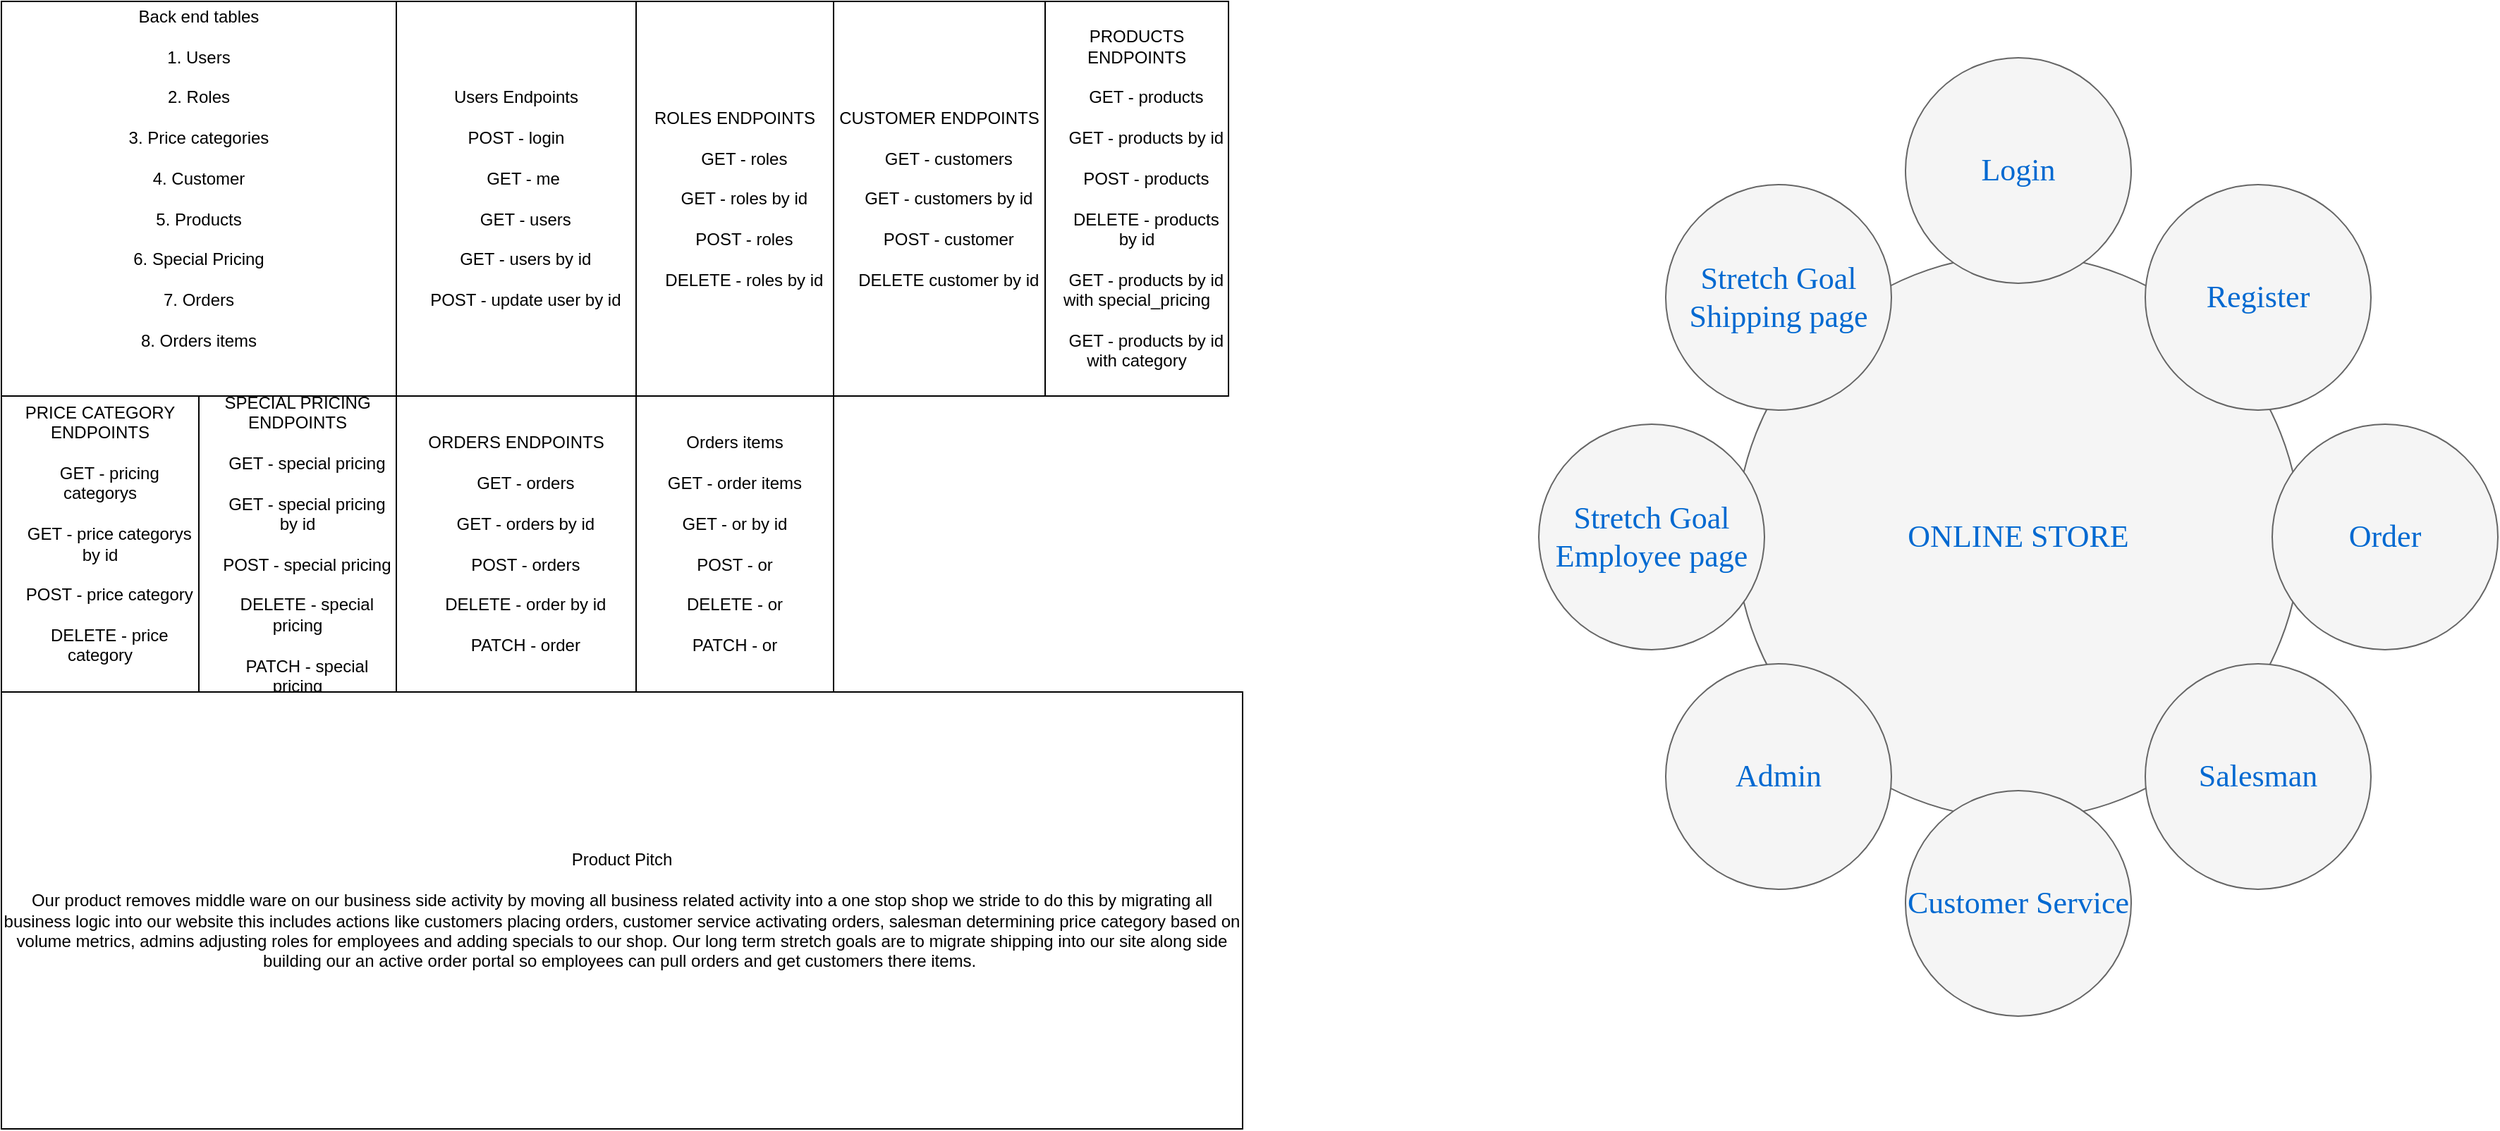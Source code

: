 <mxfile version="28.2.5">
  <diagram name="Page-1" id="dd472eb7-4b8b-5cd9-a60b-b15522922e76">
    <mxGraphModel dx="3510" dy="919" grid="1" gridSize="10" guides="1" tooltips="1" connect="1" arrows="1" fold="1" page="1" pageScale="1" pageWidth="1100" pageHeight="850" background="none" math="0" shadow="0">
      <root>
        <mxCell id="0" />
        <mxCell id="1" parent="0" />
        <mxCell id="374e34682ed331ee-1" value="ONLINE STORE" style="ellipse;whiteSpace=wrap;html=1;rounded=0;shadow=0;dashed=0;comic=0;fontFamily=Verdana;fontSize=22;fontColor=#0069D1;fillColor=#f5f5f5;strokeColor=#666666;" parent="1" vertex="1">
          <mxGeometry x="330" y="180" width="400" height="400" as="geometry" />
        </mxCell>
        <mxCell id="45236fa5f4b8e91a-1" value="Login" style="ellipse;whiteSpace=wrap;html=1;rounded=0;shadow=0;dashed=0;comic=0;fontFamily=Verdana;fontSize=22;fontColor=#0069D1;fillColor=#f5f5f5;strokeColor=#666666;" parent="1" vertex="1">
          <mxGeometry x="450" y="40" width="160" height="160" as="geometry" />
        </mxCell>
        <mxCell id="45236fa5f4b8e91a-2" value="Customer Service" style="ellipse;whiteSpace=wrap;html=1;rounded=0;shadow=0;dashed=0;comic=0;fontFamily=Verdana;fontSize=22;fontColor=#0069D1;fillColor=#f5f5f5;strokeColor=#666666;" parent="1" vertex="1">
          <mxGeometry x="450" y="560" width="160" height="160" as="geometry" />
        </mxCell>
        <mxCell id="45236fa5f4b8e91a-3" value="Order" style="ellipse;whiteSpace=wrap;html=1;rounded=0;shadow=0;dashed=0;comic=0;fontFamily=Verdana;fontSize=22;fontColor=#0069D1;fillColor=#f5f5f5;strokeColor=#666666;" parent="1" vertex="1">
          <mxGeometry x="710" y="300" width="160" height="160" as="geometry" />
        </mxCell>
        <mxCell id="45236fa5f4b8e91a-4" value="Stretch Goal Employee page" style="ellipse;whiteSpace=wrap;html=1;rounded=0;shadow=0;dashed=0;comic=0;fontFamily=Verdana;fontSize=22;fontColor=#0069D1;fillColor=#f5f5f5;strokeColor=#666666;" parent="1" vertex="1">
          <mxGeometry x="190" y="300" width="160" height="160" as="geometry" />
        </mxCell>
        <mxCell id="45236fa5f4b8e91a-5" value="Stretch Goal Shipping page" style="ellipse;whiteSpace=wrap;html=1;rounded=0;shadow=0;dashed=0;comic=0;fontFamily=Verdana;fontSize=22;fontColor=#0069D1;fillColor=#f5f5f5;strokeColor=#666666;" parent="1" vertex="1">
          <mxGeometry x="280" y="130" width="160" height="160" as="geometry" />
        </mxCell>
        <mxCell id="45236fa5f4b8e91a-6" value="Register" style="ellipse;whiteSpace=wrap;html=1;rounded=0;shadow=0;dashed=0;comic=0;fontFamily=Verdana;fontSize=22;fontColor=#0069D1;fillColor=#f5f5f5;strokeColor=#666666;" parent="1" vertex="1">
          <mxGeometry x="620" y="130" width="160" height="160" as="geometry" />
        </mxCell>
        <mxCell id="45236fa5f4b8e91a-7" value="Salesman" style="ellipse;whiteSpace=wrap;html=1;rounded=0;shadow=0;dashed=0;comic=0;fontFamily=Verdana;fontSize=22;fontColor=#0069D1;fillColor=#f5f5f5;strokeColor=#666666;" parent="1" vertex="1">
          <mxGeometry x="620" y="470" width="160" height="160" as="geometry" />
        </mxCell>
        <mxCell id="45236fa5f4b8e91a-8" value="Admin" style="ellipse;whiteSpace=wrap;html=1;rounded=0;shadow=0;dashed=0;comic=0;fontFamily=Verdana;fontSize=22;fontColor=#0069D1;fillColor=#f5f5f5;strokeColor=#666666;" parent="1" vertex="1">
          <mxGeometry x="280" y="470" width="160" height="160" as="geometry" />
        </mxCell>
        <mxCell id="s_40WO2ztEm2M2ZlwBIJ-1" value="Back end tables&lt;div&gt;&lt;br&gt;&lt;/div&gt;&lt;div&gt;1. Users&lt;/div&gt;&lt;div&gt;&lt;br&gt;&lt;/div&gt;&lt;div&gt;2. Roles&lt;/div&gt;&lt;div&gt;&lt;br&gt;&lt;/div&gt;&lt;div&gt;3. Price categories&lt;/div&gt;&lt;div&gt;&lt;br&gt;&lt;/div&gt;&lt;div&gt;4. Customer&lt;/div&gt;&lt;div&gt;&lt;br&gt;&lt;/div&gt;&lt;div&gt;5. Products&lt;/div&gt;&lt;div&gt;&lt;br&gt;&lt;/div&gt;&lt;div&gt;6. Special Pricing&lt;/div&gt;&lt;div&gt;&lt;br&gt;&lt;/div&gt;&lt;div&gt;7. Orders&lt;/div&gt;&lt;div&gt;&lt;br&gt;&lt;/div&gt;&lt;div&gt;8. Orders items&lt;/div&gt;&lt;div&gt;&lt;br&gt;&lt;/div&gt;&lt;div&gt;&lt;br&gt;&lt;/div&gt;" style="whiteSpace=wrap;html=1;aspect=fixed;" vertex="1" parent="1">
          <mxGeometry x="-900" width="280" height="280" as="geometry" />
        </mxCell>
        <mxCell id="s_40WO2ztEm2M2ZlwBIJ-3" value="Users Endpoints&lt;div&gt;&lt;br&gt;&lt;/div&gt;&lt;div&gt;&lt;div&gt;POST - login&lt;/div&gt;&lt;div&gt;&lt;br&gt;&lt;/div&gt;&lt;div&gt;&amp;nbsp; &amp;nbsp; GET - me&amp;nbsp;&lt;/div&gt;&lt;div&gt;&lt;br&gt;&lt;/div&gt;&lt;div&gt;&amp;nbsp; &amp;nbsp; GET - users&lt;/div&gt;&lt;div&gt;&lt;br&gt;&lt;/div&gt;&lt;div&gt;&amp;nbsp; &amp;nbsp; GET - users by id&lt;/div&gt;&lt;div&gt;&lt;br&gt;&lt;/div&gt;&lt;div&gt;&amp;nbsp; &amp;nbsp; POST - update user by id&lt;/div&gt;&lt;/div&gt;" style="rounded=0;whiteSpace=wrap;html=1;" vertex="1" parent="1">
          <mxGeometry x="-620" width="170" height="280" as="geometry" />
        </mxCell>
        <mxCell id="s_40WO2ztEm2M2ZlwBIJ-4" value="&lt;div&gt;ROLES ENDPOINTS&lt;/div&gt;&lt;div&gt;&lt;br&gt;&lt;/div&gt;&lt;div&gt;&amp;nbsp; &amp;nbsp; GET - roles&lt;/div&gt;&lt;div&gt;&lt;br&gt;&lt;/div&gt;&lt;div&gt;&amp;nbsp; &amp;nbsp; GET - roles by id&lt;/div&gt;&lt;div&gt;&lt;br&gt;&lt;/div&gt;&lt;div&gt;&amp;nbsp; &amp;nbsp; POST - roles&lt;/div&gt;&lt;div&gt;&lt;br&gt;&lt;/div&gt;&lt;div&gt;&amp;nbsp; &amp;nbsp; DELETE - roles by id&lt;/div&gt;" style="rounded=0;whiteSpace=wrap;html=1;" vertex="1" parent="1">
          <mxGeometry x="-450" width="140" height="280" as="geometry" />
        </mxCell>
        <mxCell id="s_40WO2ztEm2M2ZlwBIJ-5" value="&lt;div&gt;CUSTOMER ENDPOINTS&lt;/div&gt;&lt;div&gt;&lt;br&gt;&lt;/div&gt;&lt;div&gt;&amp;nbsp; &amp;nbsp; GET - customers&lt;/div&gt;&lt;div&gt;&lt;br&gt;&lt;/div&gt;&lt;div&gt;&amp;nbsp; &amp;nbsp; GET - customers by id&lt;/div&gt;&lt;div&gt;&lt;br&gt;&lt;/div&gt;&lt;div&gt;&amp;nbsp; &amp;nbsp; POST - customer&lt;/div&gt;&lt;div&gt;&lt;br&gt;&lt;/div&gt;&lt;div&gt;&amp;nbsp; &amp;nbsp; DELETE customer by id&lt;/div&gt;" style="rounded=0;whiteSpace=wrap;html=1;" vertex="1" parent="1">
          <mxGeometry x="-310" width="150" height="280" as="geometry" />
        </mxCell>
        <mxCell id="s_40WO2ztEm2M2ZlwBIJ-6" value="&lt;div&gt;PRODUCTS ENDPOINTS&lt;/div&gt;&lt;div&gt;&lt;br&gt;&lt;/div&gt;&lt;div&gt;&amp;nbsp; &amp;nbsp; GET - products&lt;/div&gt;&lt;div&gt;&lt;br&gt;&lt;/div&gt;&lt;div&gt;&amp;nbsp; &amp;nbsp; GET - products by id&lt;/div&gt;&lt;div&gt;&lt;br&gt;&lt;/div&gt;&lt;div&gt;&amp;nbsp; &amp;nbsp; POST - products&lt;/div&gt;&lt;div&gt;&lt;br&gt;&lt;/div&gt;&lt;div&gt;&amp;nbsp; &amp;nbsp; DELETE - products by id&lt;/div&gt;&lt;div&gt;&lt;br&gt;&lt;/div&gt;&lt;div&gt;&amp;nbsp; &amp;nbsp; GET - products by id with special_pricing&lt;/div&gt;&lt;div&gt;&lt;br&gt;&lt;/div&gt;&lt;div&gt;&amp;nbsp; &amp;nbsp; GET - products by id with category&lt;/div&gt;" style="rounded=0;whiteSpace=wrap;html=1;" vertex="1" parent="1">
          <mxGeometry x="-160" width="130" height="280" as="geometry" />
        </mxCell>
        <mxCell id="s_40WO2ztEm2M2ZlwBIJ-7" value="&lt;div&gt;PRICE CATEGORY ENDPOINTS&lt;/div&gt;&lt;div&gt;&lt;br&gt;&lt;/div&gt;&lt;div&gt;&amp;nbsp; &amp;nbsp; GET - pricing categorys&lt;/div&gt;&lt;div&gt;&lt;br&gt;&lt;/div&gt;&lt;div&gt;&amp;nbsp; &amp;nbsp; GET - price categorys by id&lt;/div&gt;&lt;div&gt;&lt;br&gt;&lt;/div&gt;&lt;div&gt;&amp;nbsp; &amp;nbsp; POST - price category&lt;/div&gt;&lt;div&gt;&lt;br&gt;&lt;/div&gt;&lt;div&gt;&amp;nbsp; &amp;nbsp; DELETE - price category&lt;/div&gt;&lt;div&gt;&lt;br&gt;&lt;/div&gt;" style="rounded=0;whiteSpace=wrap;html=1;" vertex="1" parent="1">
          <mxGeometry x="-900" y="280" width="140" height="210" as="geometry" />
        </mxCell>
        <mxCell id="s_40WO2ztEm2M2ZlwBIJ-8" value="&lt;div&gt;SPECIAL PRICING ENDPOINTS&lt;/div&gt;&lt;div&gt;&lt;br&gt;&lt;/div&gt;&lt;div&gt;&amp;nbsp; &amp;nbsp; GET - special pricing&lt;/div&gt;&lt;div&gt;&lt;br&gt;&lt;/div&gt;&lt;div&gt;&amp;nbsp; &amp;nbsp; GET - special pricing by id&lt;/div&gt;&lt;div&gt;&lt;br&gt;&lt;/div&gt;&lt;div&gt;&amp;nbsp; &amp;nbsp; POST - special pricing&lt;/div&gt;&lt;div&gt;&lt;br&gt;&lt;/div&gt;&lt;div&gt;&amp;nbsp; &amp;nbsp; DELETE - special pricing&lt;/div&gt;&lt;div&gt;&lt;br&gt;&lt;/div&gt;&lt;div&gt;&amp;nbsp; &amp;nbsp; PATCH - special pricing&lt;/div&gt;" style="rounded=0;whiteSpace=wrap;html=1;" vertex="1" parent="1">
          <mxGeometry x="-760" y="280" width="140" height="210" as="geometry" />
        </mxCell>
        <mxCell id="s_40WO2ztEm2M2ZlwBIJ-9" value="&lt;div&gt;ORDERS ENDPOINTS&lt;/div&gt;&lt;div&gt;&lt;br&gt;&lt;/div&gt;&lt;div&gt;&amp;nbsp; &amp;nbsp; GET - orders&lt;/div&gt;&lt;div&gt;&lt;br&gt;&lt;/div&gt;&lt;div&gt;&amp;nbsp; &amp;nbsp; GET - orders by id&lt;/div&gt;&lt;div&gt;&lt;br&gt;&lt;/div&gt;&lt;div&gt;&amp;nbsp; &amp;nbsp; POST - orders&lt;/div&gt;&lt;div&gt;&lt;br&gt;&lt;/div&gt;&lt;div&gt;&amp;nbsp; &amp;nbsp; DELETE - order by id&lt;/div&gt;&lt;div&gt;&lt;br&gt;&lt;/div&gt;&lt;div&gt;&amp;nbsp; &amp;nbsp; PATCH - order&lt;/div&gt;" style="rounded=0;whiteSpace=wrap;html=1;" vertex="1" parent="1">
          <mxGeometry x="-620" y="280" width="170" height="210" as="geometry" />
        </mxCell>
        <mxCell id="s_40WO2ztEm2M2ZlwBIJ-10" value="Orders items&lt;div&gt;&lt;br&gt;&lt;/div&gt;&lt;div&gt;GET - order items&lt;/div&gt;&lt;div&gt;&lt;br&gt;&lt;/div&gt;&lt;div&gt;GET - or by id&lt;/div&gt;&lt;div&gt;&lt;br&gt;&lt;/div&gt;&lt;div&gt;POST - or&lt;/div&gt;&lt;div&gt;&lt;br&gt;&lt;/div&gt;&lt;div&gt;DELETE - or&lt;/div&gt;&lt;div&gt;&lt;br&gt;&lt;/div&gt;&lt;div&gt;PATCH - or&lt;/div&gt;" style="rounded=0;whiteSpace=wrap;html=1;" vertex="1" parent="1">
          <mxGeometry x="-450" y="280" width="140" height="210" as="geometry" />
        </mxCell>
        <mxCell id="s_40WO2ztEm2M2ZlwBIJ-12" value="Product Pitch&lt;div&gt;&lt;br&gt;&lt;/div&gt;&lt;div&gt;Our product removes middle ware on our business side activity by moving all business related activity into a one stop shop we stride to do this by migrating all business logic into our website this includes actions like customers placing orders, customer service activating orders, salesman determining price category based on volume metrics, admins adjusting roles for employees and adding specials to our shop. Our long term stretch goals are to migrate shipping into our site along side building our an active order portal so employees can pull orders and get customers there items.&amp;nbsp;&lt;/div&gt;" style="rounded=0;whiteSpace=wrap;html=1;" vertex="1" parent="1">
          <mxGeometry x="-900" y="490" width="880" height="310" as="geometry" />
        </mxCell>
      </root>
    </mxGraphModel>
  </diagram>
</mxfile>

